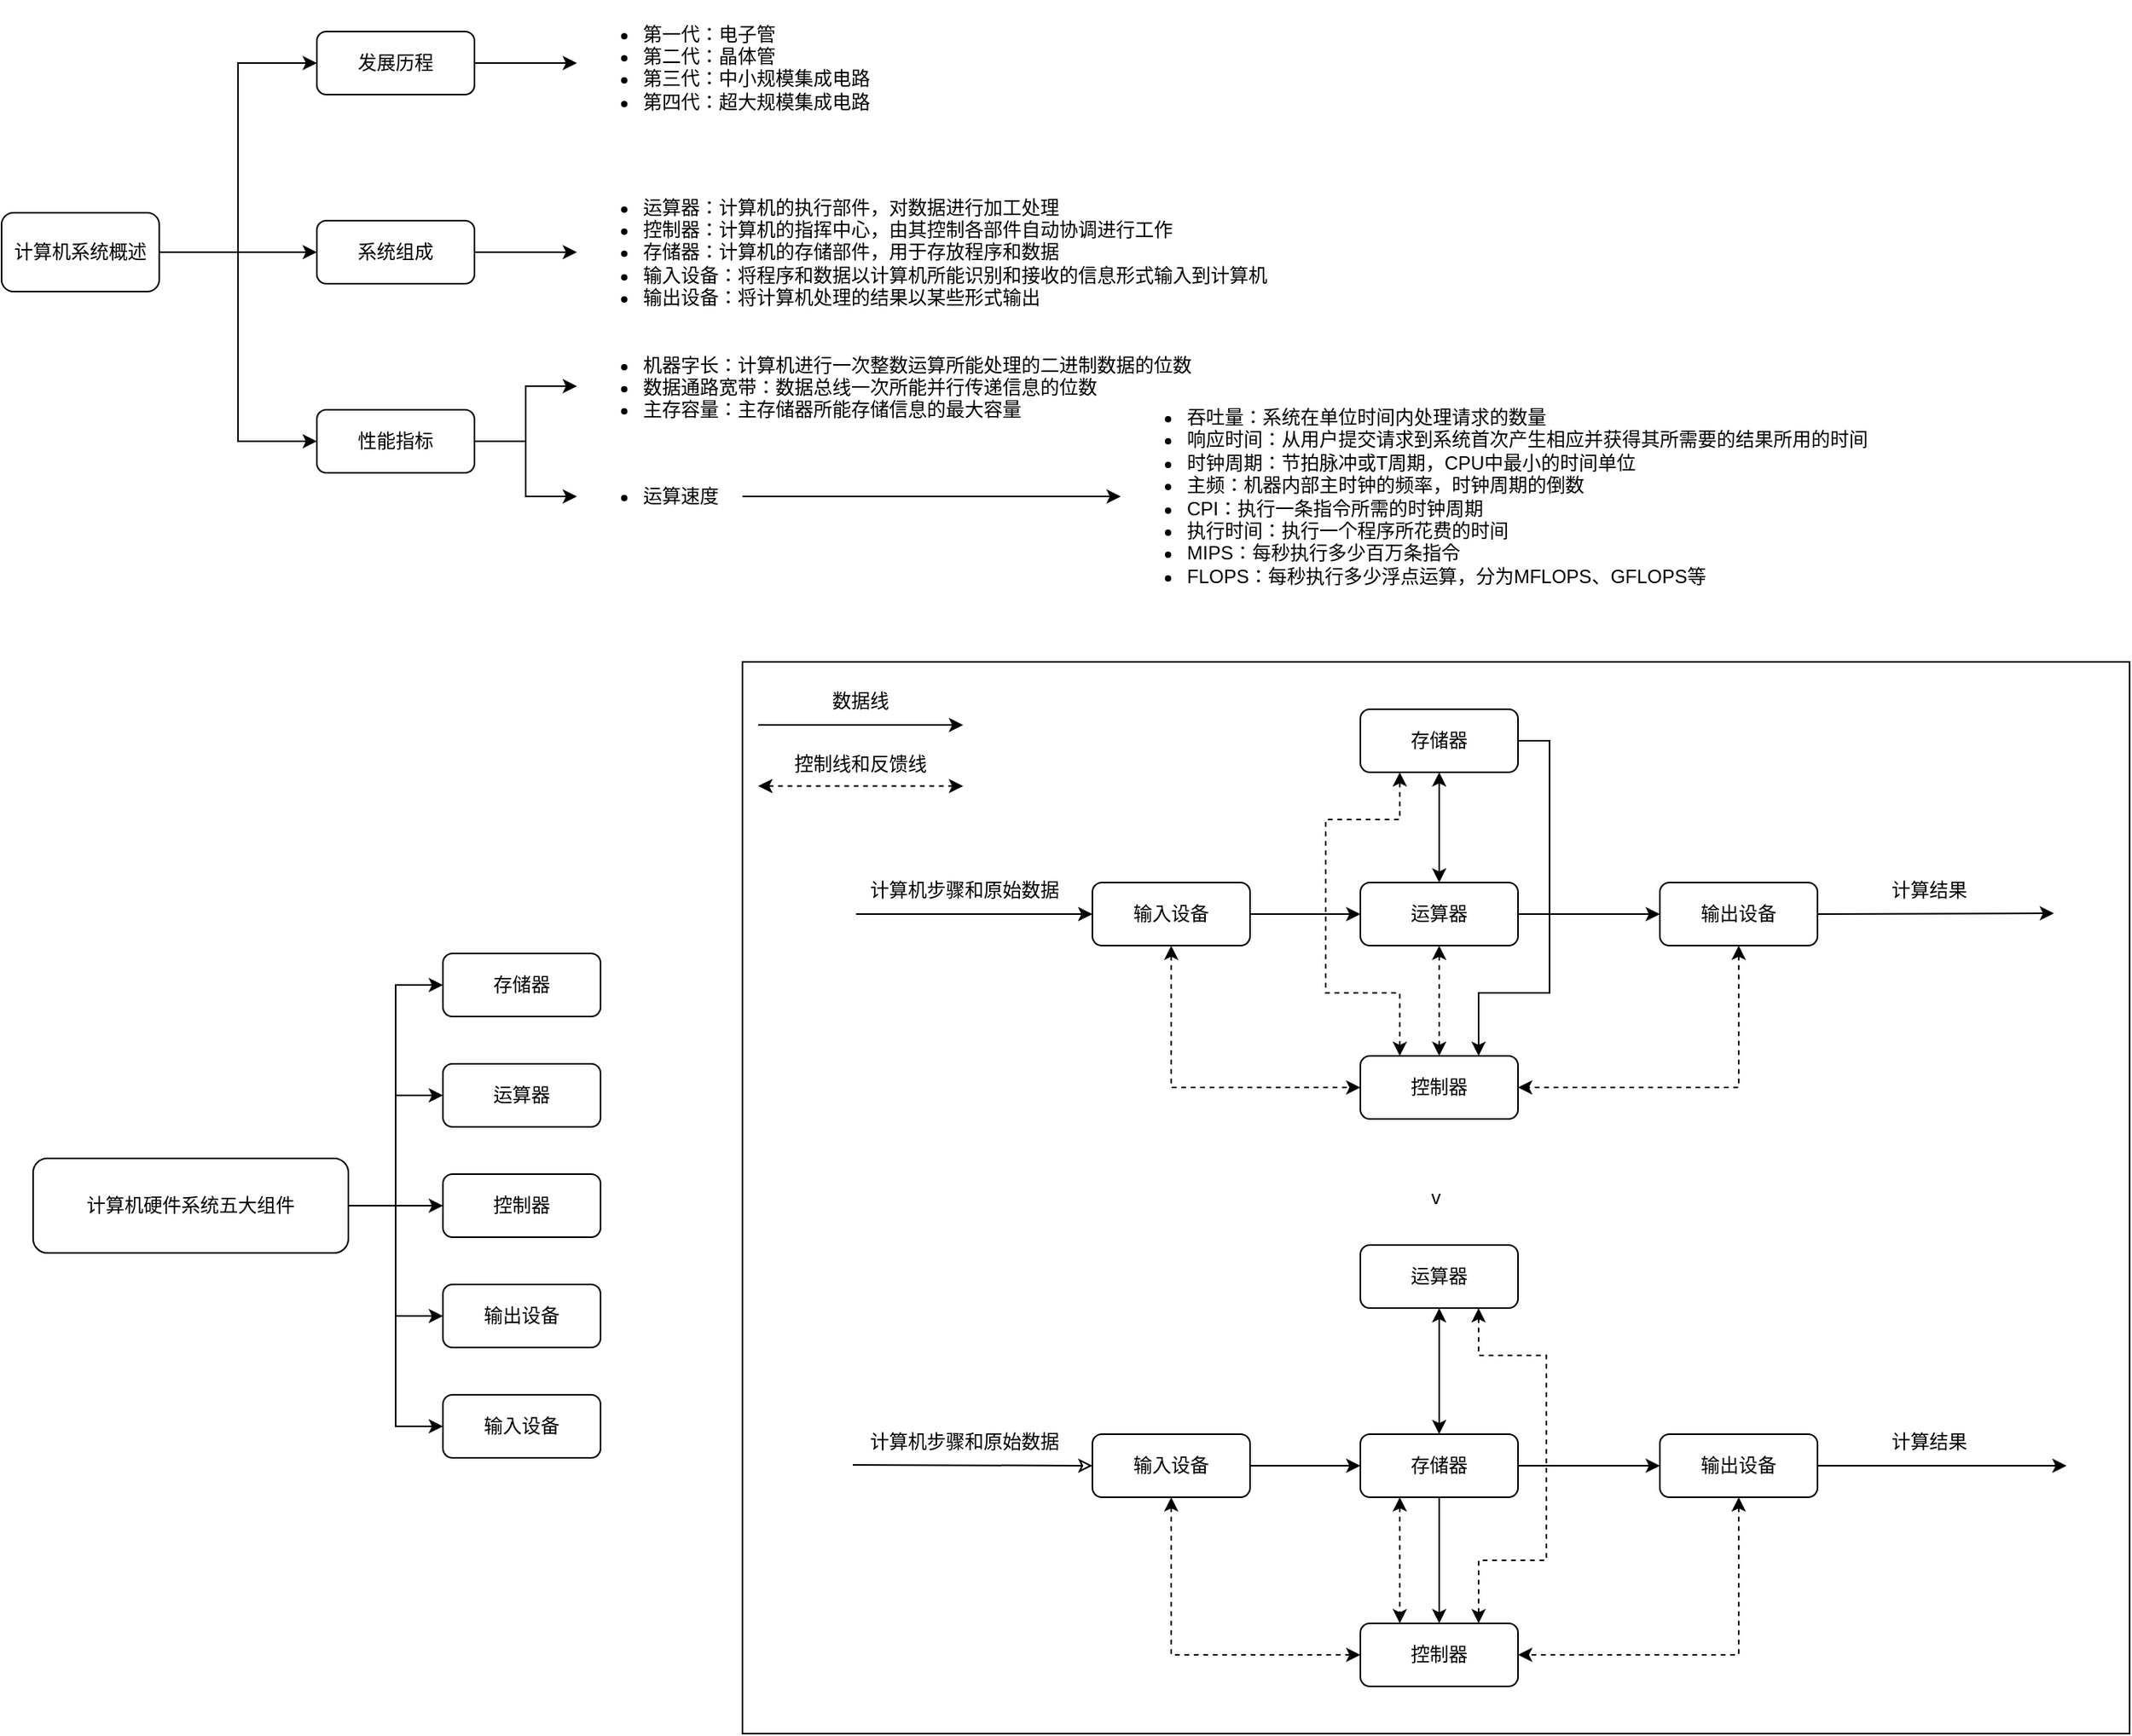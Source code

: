 <mxfile version="26.1.0">
  <diagram name="CCP" id="nR3JaGaRlC4lCCBSw3mZ">
    <mxGraphModel dx="2625" dy="2627" grid="1" gridSize="10" guides="1" tooltips="1" connect="1" arrows="1" fold="1" page="1" pageScale="1" pageWidth="827" pageHeight="1169" math="0" shadow="0">
      <root>
        <mxCell id="0" />
        <mxCell id="1" parent="0" />
        <mxCell id="mIOnsa2vIn2mk9zmd3Gr-7" style="edgeStyle=orthogonalEdgeStyle;rounded=0;orthogonalLoop=1;jettySize=auto;html=1;exitX=1;exitY=0.5;exitDx=0;exitDy=0;entryX=0;entryY=0.5;entryDx=0;entryDy=0;" parent="1" source="mIOnsa2vIn2mk9zmd3Gr-1" target="mIOnsa2vIn2mk9zmd3Gr-4" edge="1">
          <mxGeometry relative="1" as="geometry" />
        </mxCell>
        <mxCell id="mIOnsa2vIn2mk9zmd3Gr-8" style="edgeStyle=orthogonalEdgeStyle;rounded=0;orthogonalLoop=1;jettySize=auto;html=1;exitX=1;exitY=0.5;exitDx=0;exitDy=0;entryX=0;entryY=0.5;entryDx=0;entryDy=0;" parent="1" source="mIOnsa2vIn2mk9zmd3Gr-1" target="mIOnsa2vIn2mk9zmd3Gr-5" edge="1">
          <mxGeometry relative="1" as="geometry" />
        </mxCell>
        <mxCell id="mIOnsa2vIn2mk9zmd3Gr-9" style="edgeStyle=orthogonalEdgeStyle;rounded=0;orthogonalLoop=1;jettySize=auto;html=1;exitX=1;exitY=0.5;exitDx=0;exitDy=0;entryX=0;entryY=0.5;entryDx=0;entryDy=0;" parent="1" source="mIOnsa2vIn2mk9zmd3Gr-1" target="mIOnsa2vIn2mk9zmd3Gr-6" edge="1">
          <mxGeometry relative="1" as="geometry" />
        </mxCell>
        <mxCell id="mIOnsa2vIn2mk9zmd3Gr-1" value="计算机系统概述" style="rounded=1;whiteSpace=wrap;html=1;" parent="1" vertex="1">
          <mxGeometry y="115" width="100" height="50" as="geometry" />
        </mxCell>
        <mxCell id="mIOnsa2vIn2mk9zmd3Gr-11" style="edgeStyle=orthogonalEdgeStyle;rounded=0;orthogonalLoop=1;jettySize=auto;html=1;exitX=1;exitY=0.5;exitDx=0;exitDy=0;" parent="1" source="mIOnsa2vIn2mk9zmd3Gr-4" target="mIOnsa2vIn2mk9zmd3Gr-10" edge="1">
          <mxGeometry relative="1" as="geometry" />
        </mxCell>
        <mxCell id="mIOnsa2vIn2mk9zmd3Gr-4" value="发展历程" style="rounded=1;whiteSpace=wrap;html=1;" parent="1" vertex="1">
          <mxGeometry x="200" width="100" height="40" as="geometry" />
        </mxCell>
        <mxCell id="mIOnsa2vIn2mk9zmd3Gr-13" style="edgeStyle=orthogonalEdgeStyle;rounded=0;orthogonalLoop=1;jettySize=auto;html=1;exitX=1;exitY=0.5;exitDx=0;exitDy=0;" parent="1" source="mIOnsa2vIn2mk9zmd3Gr-5" target="mIOnsa2vIn2mk9zmd3Gr-12" edge="1">
          <mxGeometry relative="1" as="geometry" />
        </mxCell>
        <mxCell id="mIOnsa2vIn2mk9zmd3Gr-5" value="系统组成" style="rounded=1;whiteSpace=wrap;html=1;" parent="1" vertex="1">
          <mxGeometry x="200" y="120" width="100" height="40" as="geometry" />
        </mxCell>
        <mxCell id="mIOnsa2vIn2mk9zmd3Gr-16" style="edgeStyle=orthogonalEdgeStyle;rounded=0;orthogonalLoop=1;jettySize=auto;html=1;exitX=1;exitY=0.5;exitDx=0;exitDy=0;" parent="1" source="mIOnsa2vIn2mk9zmd3Gr-6" target="mIOnsa2vIn2mk9zmd3Gr-14" edge="1">
          <mxGeometry relative="1" as="geometry" />
        </mxCell>
        <mxCell id="mIOnsa2vIn2mk9zmd3Gr-17" style="edgeStyle=orthogonalEdgeStyle;rounded=0;orthogonalLoop=1;jettySize=auto;html=1;exitX=1;exitY=0.5;exitDx=0;exitDy=0;entryX=0;entryY=0.5;entryDx=0;entryDy=0;" parent="1" source="mIOnsa2vIn2mk9zmd3Gr-6" target="mIOnsa2vIn2mk9zmd3Gr-15" edge="1">
          <mxGeometry relative="1" as="geometry" />
        </mxCell>
        <mxCell id="mIOnsa2vIn2mk9zmd3Gr-6" value="性能指标" style="rounded=1;whiteSpace=wrap;html=1;" parent="1" vertex="1">
          <mxGeometry x="200" y="240" width="100" height="40" as="geometry" />
        </mxCell>
        <mxCell id="mIOnsa2vIn2mk9zmd3Gr-10" value="&lt;ul&gt;&lt;li&gt;第一代：电子管&lt;/li&gt;&lt;li&gt;第二代：晶体管&lt;/li&gt;&lt;li&gt;第三代：中小规模集成电路&lt;/li&gt;&lt;li&gt;第四代：超大规模集成电路&lt;/li&gt;&lt;/ul&gt;" style="text;strokeColor=none;fillColor=none;html=1;whiteSpace=wrap;verticalAlign=middle;overflow=hidden;" parent="1" vertex="1">
          <mxGeometry x="365" y="-20" width="186" height="80" as="geometry" />
        </mxCell>
        <mxCell id="mIOnsa2vIn2mk9zmd3Gr-12" value="&lt;ul&gt;&lt;li&gt;运算器：计算机的执行部件，对数据进行加工处理&lt;/li&gt;&lt;li&gt;控制器：计算机的指挥中心，由其控制各部件自动协调进行工作&lt;/li&gt;&lt;li&gt;存储器：计算机的存储部件，用于存放程序和数据&lt;/li&gt;&lt;li&gt;输入设备：将程序和数据以计算机所能识别和接收的信息形式输入到计算机&lt;/li&gt;&lt;li&gt;输出设备：将计算机处理的结果以某些形式输出&lt;/li&gt;&lt;/ul&gt;" style="text;strokeColor=none;fillColor=none;html=1;whiteSpace=wrap;verticalAlign=middle;overflow=hidden;" parent="1" vertex="1">
          <mxGeometry x="365" y="90" width="445" height="100" as="geometry" />
        </mxCell>
        <mxCell id="mIOnsa2vIn2mk9zmd3Gr-14" value="&lt;ul&gt;&lt;li&gt;机器字长：计算机进行一次整数运算所能处理的二进制数据的位数&lt;/li&gt;&lt;li&gt;数据通路宽带：数据总线一次所能并行传递信息的位数&lt;/li&gt;&lt;li&gt;主存容量：主存储器所能存储信息的最大容量&lt;/li&gt;&lt;/ul&gt;" style="text;strokeColor=none;fillColor=none;html=1;whiteSpace=wrap;verticalAlign=middle;overflow=hidden;" parent="1" vertex="1">
          <mxGeometry x="365" y="190" width="445" height="70" as="geometry" />
        </mxCell>
        <mxCell id="mIOnsa2vIn2mk9zmd3Gr-20" style="edgeStyle=orthogonalEdgeStyle;rounded=0;orthogonalLoop=1;jettySize=auto;html=1;exitX=1;exitY=0.5;exitDx=0;exitDy=0;entryX=0;entryY=0.5;entryDx=0;entryDy=0;" parent="1" source="mIOnsa2vIn2mk9zmd3Gr-15" target="mIOnsa2vIn2mk9zmd3Gr-19" edge="1">
          <mxGeometry relative="1" as="geometry" />
        </mxCell>
        <mxCell id="mIOnsa2vIn2mk9zmd3Gr-15" value="&lt;ul&gt;&lt;li&gt;运算速度&lt;/li&gt;&lt;/ul&gt;" style="text;strokeColor=none;fillColor=none;html=1;whiteSpace=wrap;verticalAlign=middle;overflow=hidden;" parent="1" vertex="1">
          <mxGeometry x="365" y="260" width="105" height="70" as="geometry" />
        </mxCell>
        <mxCell id="mIOnsa2vIn2mk9zmd3Gr-19" value="&lt;ul&gt;&lt;li&gt;吞吐量：系统在单位时间内处理请求的数量&lt;/li&gt;&lt;li&gt;响应时间：从用户提交请求到系统首次产生相应并获得其所需要的结果所用的时间&lt;/li&gt;&lt;li&gt;时钟周期：节拍脉冲或T周期，CPU中最小的时间单位&lt;/li&gt;&lt;li&gt;主频：机器内部主时钟的频率，时钟周期的倒数&lt;/li&gt;&lt;li&gt;CPI：执行一条指令所需的时钟周期&lt;/li&gt;&lt;li&gt;执行时间：执行一个程序所花费的时间&lt;/li&gt;&lt;li&gt;MIPS：每秒执行多少百万条指令&lt;/li&gt;&lt;li&gt;FLOPS：每秒执行多少浮点运算，分为MFLOPS、GFLOPS等&lt;/li&gt;&lt;/ul&gt;" style="text;strokeColor=none;fillColor=none;html=1;whiteSpace=wrap;verticalAlign=middle;overflow=hidden;" parent="1" vertex="1">
          <mxGeometry x="710" y="220" width="490" height="150" as="geometry" />
        </mxCell>
        <mxCell id="D1-KSbCiV9eVaUhj1SAp-1" value="v" style="rounded=0;whiteSpace=wrap;html=1;" vertex="1" parent="1">
          <mxGeometry x="470" y="400" width="880" height="680" as="geometry" />
        </mxCell>
        <mxCell id="D1-KSbCiV9eVaUhj1SAp-2" style="edgeStyle=orthogonalEdgeStyle;rounded=0;orthogonalLoop=1;jettySize=auto;html=1;exitX=1;exitY=0.5;exitDx=0;exitDy=0;entryX=0;entryY=0.5;entryDx=0;entryDy=0;" edge="1" parent="1" source="D1-KSbCiV9eVaUhj1SAp-7" target="D1-KSbCiV9eVaUhj1SAp-8">
          <mxGeometry relative="1" as="geometry" />
        </mxCell>
        <mxCell id="D1-KSbCiV9eVaUhj1SAp-3" style="edgeStyle=orthogonalEdgeStyle;rounded=0;orthogonalLoop=1;jettySize=auto;html=1;exitX=1;exitY=0.5;exitDx=0;exitDy=0;entryX=0;entryY=0.5;entryDx=0;entryDy=0;" edge="1" parent="1" source="D1-KSbCiV9eVaUhj1SAp-7" target="D1-KSbCiV9eVaUhj1SAp-9">
          <mxGeometry relative="1" as="geometry" />
        </mxCell>
        <mxCell id="D1-KSbCiV9eVaUhj1SAp-4" style="edgeStyle=orthogonalEdgeStyle;rounded=0;orthogonalLoop=1;jettySize=auto;html=1;exitX=1;exitY=0.5;exitDx=0;exitDy=0;" edge="1" parent="1" source="D1-KSbCiV9eVaUhj1SAp-7" target="D1-KSbCiV9eVaUhj1SAp-10">
          <mxGeometry relative="1" as="geometry" />
        </mxCell>
        <mxCell id="D1-KSbCiV9eVaUhj1SAp-5" style="edgeStyle=orthogonalEdgeStyle;rounded=0;orthogonalLoop=1;jettySize=auto;html=1;exitX=1;exitY=0.5;exitDx=0;exitDy=0;entryX=0;entryY=0.5;entryDx=0;entryDy=0;" edge="1" parent="1" source="D1-KSbCiV9eVaUhj1SAp-7" target="D1-KSbCiV9eVaUhj1SAp-11">
          <mxGeometry relative="1" as="geometry" />
        </mxCell>
        <mxCell id="D1-KSbCiV9eVaUhj1SAp-6" style="edgeStyle=orthogonalEdgeStyle;rounded=0;orthogonalLoop=1;jettySize=auto;html=1;exitX=1;exitY=0.5;exitDx=0;exitDy=0;entryX=0;entryY=0.5;entryDx=0;entryDy=0;" edge="1" parent="1" source="D1-KSbCiV9eVaUhj1SAp-7" target="D1-KSbCiV9eVaUhj1SAp-12">
          <mxGeometry relative="1" as="geometry" />
        </mxCell>
        <mxCell id="D1-KSbCiV9eVaUhj1SAp-7" value="计算机硬件系统五大组件" style="rounded=1;whiteSpace=wrap;html=1;" vertex="1" parent="1">
          <mxGeometry x="20" y="715" width="200" height="60" as="geometry" />
        </mxCell>
        <mxCell id="D1-KSbCiV9eVaUhj1SAp-8" value="存储器" style="rounded=1;whiteSpace=wrap;html=1;" vertex="1" parent="1">
          <mxGeometry x="280" y="585" width="100" height="40" as="geometry" />
        </mxCell>
        <mxCell id="D1-KSbCiV9eVaUhj1SAp-9" value="运算器" style="rounded=1;whiteSpace=wrap;html=1;" vertex="1" parent="1">
          <mxGeometry x="280" y="655" width="100" height="40" as="geometry" />
        </mxCell>
        <mxCell id="D1-KSbCiV9eVaUhj1SAp-10" value="控制器" style="rounded=1;whiteSpace=wrap;html=1;" vertex="1" parent="1">
          <mxGeometry x="280" y="725" width="100" height="40" as="geometry" />
        </mxCell>
        <mxCell id="D1-KSbCiV9eVaUhj1SAp-11" value="输出设备" style="rounded=1;whiteSpace=wrap;html=1;" vertex="1" parent="1">
          <mxGeometry x="280" y="795" width="100" height="40" as="geometry" />
        </mxCell>
        <mxCell id="D1-KSbCiV9eVaUhj1SAp-12" value="输入设备" style="rounded=1;whiteSpace=wrap;html=1;" vertex="1" parent="1">
          <mxGeometry x="280" y="865" width="100" height="40" as="geometry" />
        </mxCell>
        <mxCell id="D1-KSbCiV9eVaUhj1SAp-13" style="edgeStyle=orthogonalEdgeStyle;rounded=0;orthogonalLoop=1;jettySize=auto;html=1;exitX=1;exitY=0.5;exitDx=0;exitDy=0;entryX=0.75;entryY=0;entryDx=0;entryDy=0;" edge="1" parent="1" source="D1-KSbCiV9eVaUhj1SAp-15" target="D1-KSbCiV9eVaUhj1SAp-20">
          <mxGeometry relative="1" as="geometry">
            <Array as="points">
              <mxPoint x="982" y="450" />
              <mxPoint x="982" y="610" />
              <mxPoint x="937" y="610" />
            </Array>
          </mxGeometry>
        </mxCell>
        <mxCell id="D1-KSbCiV9eVaUhj1SAp-14" style="edgeStyle=orthogonalEdgeStyle;rounded=0;orthogonalLoop=1;jettySize=auto;html=1;exitX=0.5;exitY=1;exitDx=0;exitDy=0;startArrow=classic;startFill=1;" edge="1" parent="1" source="D1-KSbCiV9eVaUhj1SAp-15" target="D1-KSbCiV9eVaUhj1SAp-18">
          <mxGeometry relative="1" as="geometry" />
        </mxCell>
        <mxCell id="D1-KSbCiV9eVaUhj1SAp-15" value="存储器" style="rounded=1;whiteSpace=wrap;html=1;" vertex="1" parent="1">
          <mxGeometry x="862" y="430" width="100" height="40" as="geometry" />
        </mxCell>
        <mxCell id="D1-KSbCiV9eVaUhj1SAp-16" style="edgeStyle=orthogonalEdgeStyle;rounded=0;orthogonalLoop=1;jettySize=auto;html=1;exitX=1;exitY=0.5;exitDx=0;exitDy=0;" edge="1" parent="1" source="D1-KSbCiV9eVaUhj1SAp-18" target="D1-KSbCiV9eVaUhj1SAp-23">
          <mxGeometry relative="1" as="geometry" />
        </mxCell>
        <mxCell id="D1-KSbCiV9eVaUhj1SAp-17" style="edgeStyle=orthogonalEdgeStyle;rounded=0;orthogonalLoop=1;jettySize=auto;html=1;exitX=0.5;exitY=1;exitDx=0;exitDy=0;dashed=1;startArrow=classic;startFill=1;" edge="1" parent="1" source="D1-KSbCiV9eVaUhj1SAp-18" target="D1-KSbCiV9eVaUhj1SAp-20">
          <mxGeometry relative="1" as="geometry" />
        </mxCell>
        <mxCell id="D1-KSbCiV9eVaUhj1SAp-18" value="运算器" style="rounded=1;whiteSpace=wrap;html=1;" vertex="1" parent="1">
          <mxGeometry x="862" y="540" width="100" height="40" as="geometry" />
        </mxCell>
        <mxCell id="D1-KSbCiV9eVaUhj1SAp-19" style="edgeStyle=orthogonalEdgeStyle;rounded=0;orthogonalLoop=1;jettySize=auto;html=1;exitX=0.25;exitY=0;exitDx=0;exitDy=0;entryX=0.25;entryY=1;entryDx=0;entryDy=0;dashed=1;startArrow=classic;startFill=1;" edge="1" parent="1" source="D1-KSbCiV9eVaUhj1SAp-20" target="D1-KSbCiV9eVaUhj1SAp-15">
          <mxGeometry relative="1" as="geometry">
            <Array as="points">
              <mxPoint x="887" y="610" />
              <mxPoint x="840" y="610" />
              <mxPoint x="840" y="500" />
              <mxPoint x="887" y="500" />
            </Array>
          </mxGeometry>
        </mxCell>
        <mxCell id="D1-KSbCiV9eVaUhj1SAp-20" value="控制器" style="rounded=1;whiteSpace=wrap;html=1;" vertex="1" parent="1">
          <mxGeometry x="862" y="650" width="100" height="40" as="geometry" />
        </mxCell>
        <mxCell id="D1-KSbCiV9eVaUhj1SAp-21" style="edgeStyle=orthogonalEdgeStyle;rounded=0;orthogonalLoop=1;jettySize=auto;html=1;exitX=0.5;exitY=1;exitDx=0;exitDy=0;entryX=1;entryY=0.5;entryDx=0;entryDy=0;startArrow=classic;startFill=1;dashed=1;" edge="1" parent="1" source="D1-KSbCiV9eVaUhj1SAp-23" target="D1-KSbCiV9eVaUhj1SAp-20">
          <mxGeometry relative="1" as="geometry" />
        </mxCell>
        <mxCell id="D1-KSbCiV9eVaUhj1SAp-22" style="edgeStyle=orthogonalEdgeStyle;rounded=0;orthogonalLoop=1;jettySize=auto;html=1;exitX=1;exitY=0.5;exitDx=0;exitDy=0;" edge="1" parent="1" source="D1-KSbCiV9eVaUhj1SAp-23">
          <mxGeometry relative="1" as="geometry">
            <mxPoint x="1302" y="559.5" as="targetPoint" />
          </mxGeometry>
        </mxCell>
        <mxCell id="D1-KSbCiV9eVaUhj1SAp-23" value="输出设备" style="rounded=1;whiteSpace=wrap;html=1;" vertex="1" parent="1">
          <mxGeometry x="1052" y="540" width="100" height="40" as="geometry" />
        </mxCell>
        <mxCell id="D1-KSbCiV9eVaUhj1SAp-24" style="edgeStyle=orthogonalEdgeStyle;rounded=0;orthogonalLoop=1;jettySize=auto;html=1;exitX=1;exitY=0.5;exitDx=0;exitDy=0;" edge="1" parent="1" source="D1-KSbCiV9eVaUhj1SAp-27" target="D1-KSbCiV9eVaUhj1SAp-18">
          <mxGeometry relative="1" as="geometry" />
        </mxCell>
        <mxCell id="D1-KSbCiV9eVaUhj1SAp-25" style="edgeStyle=orthogonalEdgeStyle;rounded=0;orthogonalLoop=1;jettySize=auto;html=1;exitX=0.5;exitY=1;exitDx=0;exitDy=0;entryX=0;entryY=0.5;entryDx=0;entryDy=0;startArrow=classic;startFill=1;dashed=1;" edge="1" parent="1" source="D1-KSbCiV9eVaUhj1SAp-27" target="D1-KSbCiV9eVaUhj1SAp-20">
          <mxGeometry relative="1" as="geometry" />
        </mxCell>
        <mxCell id="D1-KSbCiV9eVaUhj1SAp-26" style="edgeStyle=orthogonalEdgeStyle;rounded=0;orthogonalLoop=1;jettySize=auto;html=1;exitX=0;exitY=0.5;exitDx=0;exitDy=0;endArrow=none;startFill=1;startArrow=classic;" edge="1" parent="1" source="D1-KSbCiV9eVaUhj1SAp-27">
          <mxGeometry relative="1" as="geometry">
            <mxPoint x="542" y="560" as="targetPoint" />
          </mxGeometry>
        </mxCell>
        <mxCell id="D1-KSbCiV9eVaUhj1SAp-27" value="输入设备" style="rounded=1;whiteSpace=wrap;html=1;" vertex="1" parent="1">
          <mxGeometry x="692" y="540" width="100" height="40" as="geometry" />
        </mxCell>
        <mxCell id="D1-KSbCiV9eVaUhj1SAp-28" value="计算机步骤和原始数据" style="text;html=1;align=center;verticalAlign=middle;whiteSpace=wrap;rounded=0;" vertex="1" parent="1">
          <mxGeometry x="540" y="530" width="142" height="30" as="geometry" />
        </mxCell>
        <mxCell id="D1-KSbCiV9eVaUhj1SAp-29" value="计算结果" style="text;html=1;align=center;verticalAlign=middle;whiteSpace=wrap;rounded=0;" vertex="1" parent="1">
          <mxGeometry x="1152" y="530" width="142" height="30" as="geometry" />
        </mxCell>
        <mxCell id="D1-KSbCiV9eVaUhj1SAp-30" style="edgeStyle=orthogonalEdgeStyle;rounded=0;orthogonalLoop=1;jettySize=auto;html=1;exitX=0.5;exitY=0;exitDx=0;exitDy=0;entryX=0.5;entryY=1;entryDx=0;entryDy=0;startArrow=classic;startFill=1;" edge="1" parent="1" source="D1-KSbCiV9eVaUhj1SAp-34" target="D1-KSbCiV9eVaUhj1SAp-36">
          <mxGeometry relative="1" as="geometry" />
        </mxCell>
        <mxCell id="D1-KSbCiV9eVaUhj1SAp-31" style="edgeStyle=orthogonalEdgeStyle;rounded=0;orthogonalLoop=1;jettySize=auto;html=1;exitX=1;exitY=0.5;exitDx=0;exitDy=0;" edge="1" parent="1" source="D1-KSbCiV9eVaUhj1SAp-34" target="D1-KSbCiV9eVaUhj1SAp-40">
          <mxGeometry relative="1" as="geometry" />
        </mxCell>
        <mxCell id="D1-KSbCiV9eVaUhj1SAp-32" style="edgeStyle=orthogonalEdgeStyle;rounded=0;orthogonalLoop=1;jettySize=auto;html=1;exitX=0.25;exitY=1;exitDx=0;exitDy=0;entryX=0.25;entryY=0;entryDx=0;entryDy=0;dashed=1;startArrow=classic;startFill=1;" edge="1" parent="1" source="D1-KSbCiV9eVaUhj1SAp-34" target="D1-KSbCiV9eVaUhj1SAp-37">
          <mxGeometry relative="1" as="geometry" />
        </mxCell>
        <mxCell id="D1-KSbCiV9eVaUhj1SAp-33" style="edgeStyle=orthogonalEdgeStyle;rounded=0;orthogonalLoop=1;jettySize=auto;html=1;exitX=0.5;exitY=1;exitDx=0;exitDy=0;" edge="1" parent="1" source="D1-KSbCiV9eVaUhj1SAp-34" target="D1-KSbCiV9eVaUhj1SAp-37">
          <mxGeometry relative="1" as="geometry" />
        </mxCell>
        <mxCell id="D1-KSbCiV9eVaUhj1SAp-34" value="存储器" style="rounded=1;whiteSpace=wrap;html=1;" vertex="1" parent="1">
          <mxGeometry x="862" y="890" width="100" height="40" as="geometry" />
        </mxCell>
        <mxCell id="D1-KSbCiV9eVaUhj1SAp-35" style="edgeStyle=orthogonalEdgeStyle;rounded=0;orthogonalLoop=1;jettySize=auto;html=1;exitX=0.75;exitY=1;exitDx=0;exitDy=0;entryX=0.75;entryY=0;entryDx=0;entryDy=0;dashed=1;startArrow=classic;startFill=1;" edge="1" parent="1" source="D1-KSbCiV9eVaUhj1SAp-36" target="D1-KSbCiV9eVaUhj1SAp-37">
          <mxGeometry relative="1" as="geometry">
            <Array as="points">
              <mxPoint x="937" y="840" />
              <mxPoint x="980" y="840" />
              <mxPoint x="980" y="970" />
              <mxPoint x="937" y="970" />
            </Array>
          </mxGeometry>
        </mxCell>
        <mxCell id="D1-KSbCiV9eVaUhj1SAp-36" value="运算器" style="rounded=1;whiteSpace=wrap;html=1;" vertex="1" parent="1">
          <mxGeometry x="862" y="770" width="100" height="40" as="geometry" />
        </mxCell>
        <mxCell id="D1-KSbCiV9eVaUhj1SAp-37" value="控制器" style="rounded=1;whiteSpace=wrap;html=1;" vertex="1" parent="1">
          <mxGeometry x="862" y="1010" width="100" height="40" as="geometry" />
        </mxCell>
        <mxCell id="D1-KSbCiV9eVaUhj1SAp-38" style="edgeStyle=orthogonalEdgeStyle;rounded=0;orthogonalLoop=1;jettySize=auto;html=1;exitX=0.5;exitY=1;exitDx=0;exitDy=0;entryX=1;entryY=0.5;entryDx=0;entryDy=0;startArrow=classic;startFill=1;dashed=1;" edge="1" parent="1" source="D1-KSbCiV9eVaUhj1SAp-40" target="D1-KSbCiV9eVaUhj1SAp-37">
          <mxGeometry relative="1" as="geometry" />
        </mxCell>
        <mxCell id="D1-KSbCiV9eVaUhj1SAp-39" style="edgeStyle=orthogonalEdgeStyle;rounded=0;orthogonalLoop=1;jettySize=auto;html=1;exitX=1;exitY=0.5;exitDx=0;exitDy=0;" edge="1" parent="1" source="D1-KSbCiV9eVaUhj1SAp-40">
          <mxGeometry relative="1" as="geometry">
            <mxPoint x="1310" y="910" as="targetPoint" />
          </mxGeometry>
        </mxCell>
        <mxCell id="D1-KSbCiV9eVaUhj1SAp-40" value="输出设备" style="rounded=1;whiteSpace=wrap;html=1;" vertex="1" parent="1">
          <mxGeometry x="1052" y="890" width="100" height="40" as="geometry" />
        </mxCell>
        <mxCell id="D1-KSbCiV9eVaUhj1SAp-41" style="edgeStyle=orthogonalEdgeStyle;rounded=0;orthogonalLoop=1;jettySize=auto;html=1;exitX=1;exitY=0.5;exitDx=0;exitDy=0;" edge="1" parent="1" source="D1-KSbCiV9eVaUhj1SAp-44" target="D1-KSbCiV9eVaUhj1SAp-34">
          <mxGeometry relative="1" as="geometry" />
        </mxCell>
        <mxCell id="D1-KSbCiV9eVaUhj1SAp-42" style="edgeStyle=orthogonalEdgeStyle;rounded=0;orthogonalLoop=1;jettySize=auto;html=1;exitX=0.5;exitY=1;exitDx=0;exitDy=0;entryX=0;entryY=0.5;entryDx=0;entryDy=0;startArrow=classic;startFill=1;dashed=1;" edge="1" parent="1" source="D1-KSbCiV9eVaUhj1SAp-44" target="D1-KSbCiV9eVaUhj1SAp-37">
          <mxGeometry relative="1" as="geometry" />
        </mxCell>
        <mxCell id="D1-KSbCiV9eVaUhj1SAp-43" style="edgeStyle=orthogonalEdgeStyle;rounded=0;orthogonalLoop=1;jettySize=auto;html=1;exitX=0;exitY=0.5;exitDx=0;exitDy=0;endArrow=none;endFill=1;startArrow=classic;startFill=0;" edge="1" parent="1" source="D1-KSbCiV9eVaUhj1SAp-44">
          <mxGeometry relative="1" as="geometry">
            <mxPoint x="540" y="909.5" as="targetPoint" />
          </mxGeometry>
        </mxCell>
        <mxCell id="D1-KSbCiV9eVaUhj1SAp-44" value="输入设备" style="rounded=1;whiteSpace=wrap;html=1;" vertex="1" parent="1">
          <mxGeometry x="692" y="890" width="100" height="40" as="geometry" />
        </mxCell>
        <mxCell id="D1-KSbCiV9eVaUhj1SAp-45" value="计算机步骤和原始数据" style="text;html=1;align=center;verticalAlign=middle;whiteSpace=wrap;rounded=0;" vertex="1" parent="1">
          <mxGeometry x="540" y="880" width="142" height="30" as="geometry" />
        </mxCell>
        <mxCell id="D1-KSbCiV9eVaUhj1SAp-46" value="计算结果" style="text;html=1;align=center;verticalAlign=middle;whiteSpace=wrap;rounded=0;" vertex="1" parent="1">
          <mxGeometry x="1152" y="880" width="142" height="30" as="geometry" />
        </mxCell>
        <mxCell id="D1-KSbCiV9eVaUhj1SAp-47" value="" style="endArrow=none;startArrow=classic;html=1;rounded=0;startFill=1;" edge="1" parent="1">
          <mxGeometry width="50" height="50" relative="1" as="geometry">
            <mxPoint x="610" y="440" as="sourcePoint" />
            <mxPoint x="479.998" y="440" as="targetPoint" />
          </mxGeometry>
        </mxCell>
        <mxCell id="D1-KSbCiV9eVaUhj1SAp-48" value="" style="endArrow=classic;startArrow=classic;html=1;rounded=0;startFill=1;dashed=1;endFill=1;" edge="1" parent="1">
          <mxGeometry width="50" height="50" relative="1" as="geometry">
            <mxPoint x="610" y="478.75" as="sourcePoint" />
            <mxPoint x="479.998" y="478.75" as="targetPoint" />
          </mxGeometry>
        </mxCell>
        <mxCell id="D1-KSbCiV9eVaUhj1SAp-49" value="数据线" style="text;html=1;align=center;verticalAlign=middle;whiteSpace=wrap;rounded=0;" vertex="1" parent="1">
          <mxGeometry x="480" y="410" width="130" height="30" as="geometry" />
        </mxCell>
        <mxCell id="D1-KSbCiV9eVaUhj1SAp-50" value="控制线和反馈线" style="text;html=1;align=center;verticalAlign=middle;whiteSpace=wrap;rounded=0;" vertex="1" parent="1">
          <mxGeometry x="480" y="450" width="130" height="30" as="geometry" />
        </mxCell>
      </root>
    </mxGraphModel>
  </diagram>
</mxfile>
